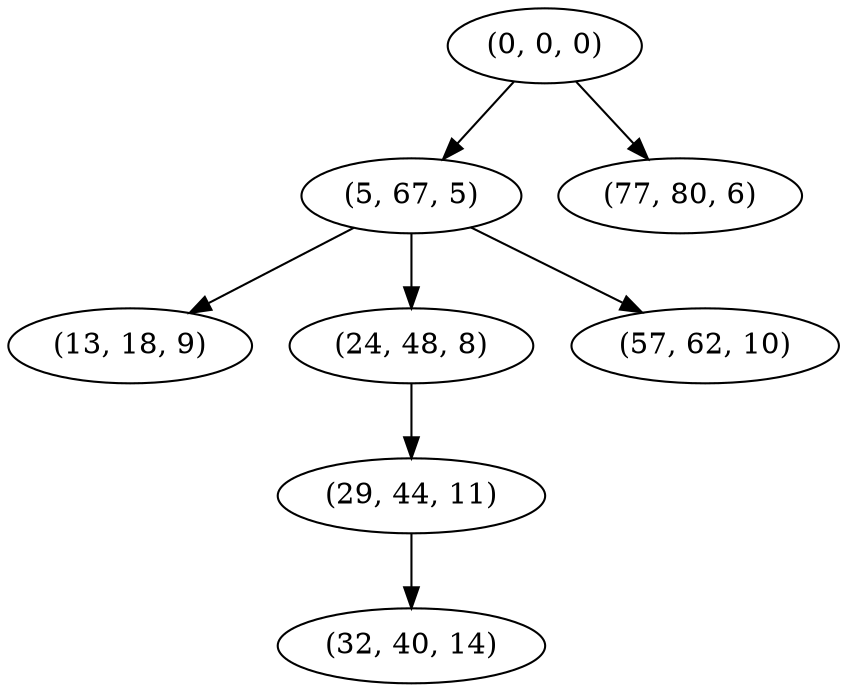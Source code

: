 digraph tree {
    "(0, 0, 0)";
    "(5, 67, 5)";
    "(13, 18, 9)";
    "(24, 48, 8)";
    "(29, 44, 11)";
    "(32, 40, 14)";
    "(57, 62, 10)";
    "(77, 80, 6)";
    "(0, 0, 0)" -> "(5, 67, 5)";
    "(0, 0, 0)" -> "(77, 80, 6)";
    "(5, 67, 5)" -> "(13, 18, 9)";
    "(5, 67, 5)" -> "(24, 48, 8)";
    "(5, 67, 5)" -> "(57, 62, 10)";
    "(24, 48, 8)" -> "(29, 44, 11)";
    "(29, 44, 11)" -> "(32, 40, 14)";
}
